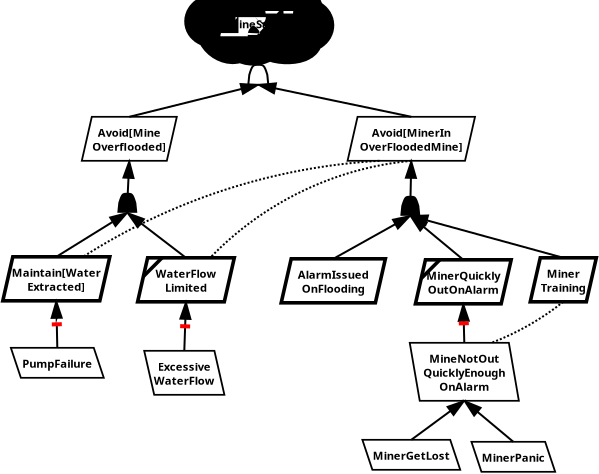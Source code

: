 <?xml version="1.0" encoding="UTF-8"?>
<dia:diagram xmlns:dia="http://www.lysator.liu.se/~alla/dia/"><dia:layer name="Background" visible="true"><dia:object type="KAOS - goal" version="0" id="O0"><dia:attribute name="obj_pos"><dia:point val="11.225,0.25"/></dia:attribute><dia:attribute name="obj_bb"><dia:rectangle val="11.134,0.16;16.79,2.39"/></dia:attribute><dia:attribute name="elem_corner"><dia:point val="11.225,0.25"/></dia:attribute><dia:attribute name="elem_width"><dia:real val="5.475"/></dia:attribute><dia:attribute name="elem_height"><dia:real val="2.05"/></dia:attribute><dia:attribute name="type"><dia:enum val="0"/></dia:attribute><dia:attribute name="text"><dia:composite type="text"><dia:attribute name="string"><dia:string>#MineSafety#</dia:string></dia:attribute><dia:attribute name="font"><dia:font family="sans" style="80" name="Courier"/></dia:attribute><dia:attribute name="height"><dia:real val="0.7"/></dia:attribute><dia:attribute name="pos"><dia:point val="13.962,1.595"/></dia:attribute><dia:attribute name="color"><dia:color val="#000000"/></dia:attribute><dia:attribute name="alignment"><dia:enum val="1"/></dia:attribute></dia:composite></dia:attribute><dia:attribute name="cpl_north"><dia:int val="3"/></dia:attribute><dia:attribute name="cpl_west"><dia:int val="0"/></dia:attribute><dia:attribute name="cpl_south"><dia:int val="3"/></dia:attribute><dia:attribute name="cpl_east"><dia:int val="0"/></dia:attribute></dia:object><dia:object type="KAOS - goal" version="0" id="O1"><dia:attribute name="obj_pos"><dia:point val="5.075,5.95"/></dia:attribute><dia:attribute name="obj_bb"><dia:rectangle val="4.985,5.86;9.915,8.24"/></dia:attribute><dia:attribute name="elem_corner"><dia:point val="5.075,5.95"/></dia:attribute><dia:attribute name="elem_width"><dia:real val="4.751"/></dia:attribute><dia:attribute name="elem_height"><dia:real val="2.2"/></dia:attribute><dia:attribute name="type"><dia:enum val="1"/></dia:attribute><dia:attribute name="text"><dia:composite type="text"><dia:attribute name="string"><dia:string>#Avoid[Mine
Overflooded]#</dia:string></dia:attribute><dia:attribute name="font"><dia:font family="sans" style="80" name="Courier"/></dia:attribute><dia:attribute name="height"><dia:real val="0.7"/></dia:attribute><dia:attribute name="pos"><dia:point val="7.45,7.02"/></dia:attribute><dia:attribute name="color"><dia:color val="#000000"/></dia:attribute><dia:attribute name="alignment"><dia:enum val="1"/></dia:attribute></dia:composite></dia:attribute><dia:attribute name="cpl_north"><dia:int val="3"/></dia:attribute><dia:attribute name="cpl_west"><dia:int val="0"/></dia:attribute><dia:attribute name="cpl_south"><dia:int val="3"/></dia:attribute><dia:attribute name="cpl_east"><dia:int val="0"/></dia:attribute></dia:object><dia:object type="KAOS - maor" version="0" id="O2"><dia:attribute name="obj_pos"><dia:point val="13.9,3.85"/></dia:attribute><dia:attribute name="obj_bb"><dia:rectangle val="13.35,2.234;14.45,4.4"/></dia:attribute><dia:attribute name="conn_endpoints"><dia:point val="13.9,3.85"/><dia:point val="13.962,2.3"/></dia:attribute><dia:attribute name="text"><dia:string>##</dia:string></dia:attribute><dia:attribute name="type"><dia:enum val="0"/></dia:attribute><dia:attribute name="text_pos"><dia:point val="13.931,3.075"/></dia:attribute><dia:connections><dia:connection handle="1" to="O0" connection="4"/></dia:connections></dia:object><dia:object type="KAOS - goal" version="0" id="O3"><dia:attribute name="obj_pos"><dia:point val="18.363,5.95"/></dia:attribute><dia:attribute name="obj_bb"><dia:rectangle val="18.273,5.86;24.827,8.24"/></dia:attribute><dia:attribute name="elem_corner"><dia:point val="18.363,5.95"/></dia:attribute><dia:attribute name="elem_width"><dia:real val="6.373"/></dia:attribute><dia:attribute name="elem_height"><dia:real val="2.2"/></dia:attribute><dia:attribute name="type"><dia:enum val="1"/></dia:attribute><dia:attribute name="text"><dia:composite type="text"><dia:attribute name="string"><dia:string>#Avoid[MinerIn
OverFloodedMine]#</dia:string></dia:attribute><dia:attribute name="font"><dia:font family="sans" style="80" name="Courier"/></dia:attribute><dia:attribute name="height"><dia:real val="0.7"/></dia:attribute><dia:attribute name="pos"><dia:point val="21.55,7.02"/></dia:attribute><dia:attribute name="color"><dia:color val="#000000"/></dia:attribute><dia:attribute name="alignment"><dia:enum val="1"/></dia:attribute></dia:composite></dia:attribute><dia:attribute name="cpl_north"><dia:int val="3"/></dia:attribute><dia:attribute name="cpl_west"><dia:int val="0"/></dia:attribute><dia:attribute name="cpl_south"><dia:int val="3"/></dia:attribute><dia:attribute name="cpl_east"><dia:int val="0"/></dia:attribute></dia:object><dia:object type="KAOS - mbr" version="0" id="O4"><dia:attribute name="obj_pos"><dia:point val="7.45,5.95"/></dia:attribute><dia:attribute name="obj_bb"><dia:rectangle val="7.389,3.95;14.045,6.15"/></dia:attribute><dia:attribute name="conn_endpoints"><dia:point val="7.45,5.95"/><dia:point val="13.9,4.35"/></dia:attribute><dia:attribute name="type"><dia:enum val="0"/></dia:attribute><dia:attribute name="pm"><dia:point val="10.675,5.15"/></dia:attribute><dia:connections><dia:connection handle="0" to="O1" connection="1"/><dia:connection handle="1" to="O2" connection="0"/></dia:connections></dia:object><dia:object type="KAOS - mbr" version="0" id="O5"><dia:attribute name="obj_pos"><dia:point val="21.55,5.95"/></dia:attribute><dia:attribute name="obj_bb"><dia:rectangle val="13.769,3.948;21.609,6.15"/></dia:attribute><dia:attribute name="conn_endpoints"><dia:point val="21.55,5.95"/><dia:point val="13.9,4.35"/></dia:attribute><dia:attribute name="type"><dia:enum val="0"/></dia:attribute><dia:attribute name="pm"><dia:point val="17.725,5.15"/></dia:attribute><dia:connections><dia:connection handle="0" to="O3" connection="1"/><dia:connection handle="1" to="O2" connection="0"/></dia:connections></dia:object><dia:object type="KAOS - goal" version="0" id="O6"><dia:attribute name="obj_pos"><dia:point val="1.125,12.95"/></dia:attribute><dia:attribute name="obj_bb"><dia:rectangle val="1.035,12.86;6.565,15.24"/></dia:attribute><dia:attribute name="elem_corner"><dia:point val="1.125,12.95"/></dia:attribute><dia:attribute name="elem_width"><dia:real val="5.35"/></dia:attribute><dia:attribute name="elem_height"><dia:real val="2.2"/></dia:attribute><dia:attribute name="type"><dia:enum val="2"/></dia:attribute><dia:attribute name="text"><dia:composite type="text"><dia:attribute name="string"><dia:string>#Maintain[Water
Extracted]#</dia:string></dia:attribute><dia:attribute name="font"><dia:font family="sans" style="80" name="Courier"/></dia:attribute><dia:attribute name="height"><dia:real val="0.7"/></dia:attribute><dia:attribute name="pos"><dia:point val="3.8,14.02"/></dia:attribute><dia:attribute name="color"><dia:color val="#000000"/></dia:attribute><dia:attribute name="alignment"><dia:enum val="1"/></dia:attribute></dia:composite></dia:attribute><dia:attribute name="cpl_north"><dia:int val="3"/></dia:attribute><dia:attribute name="cpl_west"><dia:int val="0"/></dia:attribute><dia:attribute name="cpl_south"><dia:int val="3"/></dia:attribute><dia:attribute name="cpl_east"><dia:int val="0"/></dia:attribute></dia:object><dia:object type="KAOS - maor" version="0" id="O7"><dia:attribute name="obj_pos"><dia:point val="7.35,10.25"/></dia:attribute><dia:attribute name="obj_bb"><dia:rectangle val="6.8,8.081;7.9,10.8"/></dia:attribute><dia:attribute name="conn_endpoints"><dia:point val="7.35,10.25"/><dia:point val="7.45,8.15"/></dia:attribute><dia:attribute name="text"><dia:string>##</dia:string></dia:attribute><dia:attribute name="type"><dia:enum val="1"/></dia:attribute><dia:attribute name="text_pos"><dia:point val="7.4,9.2"/></dia:attribute><dia:connections><dia:connection handle="1" to="O1" connection="4"/></dia:connections></dia:object><dia:object type="KAOS - maor" version="0" id="O8"><dia:attribute name="obj_pos"><dia:point val="21.5,10.4"/></dia:attribute><dia:attribute name="obj_bb"><dia:rectangle val="20.95,8.091;22.05,10.95"/></dia:attribute><dia:attribute name="conn_endpoints"><dia:point val="21.5,10.4"/><dia:point val="21.55,8.15"/></dia:attribute><dia:attribute name="text"><dia:string>##</dia:string></dia:attribute><dia:attribute name="type"><dia:enum val="1"/></dia:attribute><dia:attribute name="text_pos"><dia:point val="21.525,9.275"/></dia:attribute><dia:connections><dia:connection handle="1" to="O3" connection="4"/></dia:connections></dia:object><dia:object type="KAOS - goal" version="0" id="O9"><dia:attribute name="obj_pos"><dia:point val="15.045,13.05"/></dia:attribute><dia:attribute name="obj_bb"><dia:rectangle val="14.955,12.96;20.345,15.34"/></dia:attribute><dia:attribute name="elem_corner"><dia:point val="15.045,13.05"/></dia:attribute><dia:attribute name="elem_width"><dia:real val="5.209"/></dia:attribute><dia:attribute name="elem_height"><dia:real val="2.2"/></dia:attribute><dia:attribute name="type"><dia:enum val="2"/></dia:attribute><dia:attribute name="text"><dia:composite type="text"><dia:attribute name="string"><dia:string>#AlarmIssued
OnFlooding#</dia:string></dia:attribute><dia:attribute name="font"><dia:font family="sans" style="80" name="Courier"/></dia:attribute><dia:attribute name="height"><dia:real val="0.7"/></dia:attribute><dia:attribute name="pos"><dia:point val="17.65,14.12"/></dia:attribute><dia:attribute name="color"><dia:color val="#000000"/></dia:attribute><dia:attribute name="alignment"><dia:enum val="1"/></dia:attribute></dia:composite></dia:attribute><dia:attribute name="cpl_north"><dia:int val="3"/></dia:attribute><dia:attribute name="cpl_west"><dia:int val="0"/></dia:attribute><dia:attribute name="cpl_south"><dia:int val="3"/></dia:attribute><dia:attribute name="cpl_east"><dia:int val="0"/></dia:attribute></dia:object><dia:object type="KAOS - goal" version="0" id="O10"><dia:attribute name="obj_pos"><dia:point val="21.757,13.1"/></dia:attribute><dia:attribute name="obj_bb"><dia:rectangle val="21.667,13.01;26.633,15.39"/></dia:attribute><dia:attribute name="elem_corner"><dia:point val="21.757,13.1"/></dia:attribute><dia:attribute name="elem_width"><dia:real val="4.786"/></dia:attribute><dia:attribute name="elem_height"><dia:real val="2.2"/></dia:attribute><dia:attribute name="type"><dia:enum val="3"/></dia:attribute><dia:attribute name="text"><dia:composite type="text"><dia:attribute name="string"><dia:string>#MinerQuickly
OutOnAlarm#</dia:string></dia:attribute><dia:attribute name="font"><dia:font family="sans" style="80" name="Courier"/></dia:attribute><dia:attribute name="height"><dia:real val="0.7"/></dia:attribute><dia:attribute name="pos"><dia:point val="24.15,14.17"/></dia:attribute><dia:attribute name="color"><dia:color val="#000000"/></dia:attribute><dia:attribute name="alignment"><dia:enum val="1"/></dia:attribute></dia:composite></dia:attribute><dia:attribute name="cpl_north"><dia:int val="3"/></dia:attribute><dia:attribute name="cpl_west"><dia:int val="0"/></dia:attribute><dia:attribute name="cpl_south"><dia:int val="3"/></dia:attribute><dia:attribute name="cpl_east"><dia:int val="0"/></dia:attribute></dia:object><dia:object type="KAOS - goal" version="0" id="O11"><dia:attribute name="obj_pos"><dia:point val="27.498,13"/></dia:attribute><dia:attribute name="obj_bb"><dia:rectangle val="27.408,12.91;30.892,15.29"/></dia:attribute><dia:attribute name="elem_corner"><dia:point val="27.498,13"/></dia:attribute><dia:attribute name="elem_width"><dia:real val="3.304"/></dia:attribute><dia:attribute name="elem_height"><dia:real val="2.2"/></dia:attribute><dia:attribute name="type"><dia:enum val="2"/></dia:attribute><dia:attribute name="text"><dia:composite type="text"><dia:attribute name="string"><dia:string>#Miner
Training#</dia:string></dia:attribute><dia:attribute name="font"><dia:font family="sans" style="80" name="Courier"/></dia:attribute><dia:attribute name="height"><dia:real val="0.7"/></dia:attribute><dia:attribute name="pos"><dia:point val="29.15,14.07"/></dia:attribute><dia:attribute name="color"><dia:color val="#000000"/></dia:attribute><dia:attribute name="alignment"><dia:enum val="1"/></dia:attribute></dia:composite></dia:attribute><dia:attribute name="cpl_north"><dia:int val="3"/></dia:attribute><dia:attribute name="cpl_west"><dia:int val="0"/></dia:attribute><dia:attribute name="cpl_south"><dia:int val="3"/></dia:attribute><dia:attribute name="cpl_east"><dia:int val="0"/></dia:attribute></dia:object><dia:object type="KAOS - mbr" version="0" id="O12"><dia:attribute name="obj_pos"><dia:point val="17.65,13.05"/></dia:attribute><dia:attribute name="obj_bb"><dia:rectangle val="17.582,10.526;21.739,13.118"/></dia:attribute><dia:attribute name="conn_endpoints"><dia:point val="17.65,13.05"/><dia:point val="21.5,10.9"/></dia:attribute><dia:attribute name="type"><dia:enum val="0"/></dia:attribute><dia:attribute name="pm"><dia:point val="19.575,11.975"/></dia:attribute><dia:connections><dia:connection handle="0" to="O9" connection="1"/><dia:connection handle="1" to="O8" connection="0"/></dia:connections></dia:object><dia:object type="KAOS - mbr" version="0" id="O13"><dia:attribute name="obj_pos"><dia:point val="24.15,13.1"/></dia:attribute><dia:attribute name="obj_bb"><dia:rectangle val="21.206,10.56;24.22,13.17"/></dia:attribute><dia:attribute name="conn_endpoints"><dia:point val="24.15,13.1"/><dia:point val="21.5,10.9"/></dia:attribute><dia:attribute name="type"><dia:enum val="0"/></dia:attribute><dia:attribute name="pm"><dia:point val="22.825,12"/></dia:attribute><dia:connections><dia:connection handle="0" to="O10" connection="1"/><dia:connection handle="1" to="O8" connection="0"/></dia:connections></dia:object><dia:object type="KAOS - mbr" version="0" id="O14"><dia:attribute name="obj_pos"><dia:point val="29.15,13"/></dia:attribute><dia:attribute name="obj_bb"><dia:rectangle val="21.346,10.501;29.212,13.062"/></dia:attribute><dia:attribute name="conn_endpoints"><dia:point val="29.15,13"/><dia:point val="21.5,10.9"/></dia:attribute><dia:attribute name="type"><dia:enum val="0"/></dia:attribute><dia:attribute name="pm"><dia:point val="25.325,11.95"/></dia:attribute><dia:connections><dia:connection handle="0" to="O11" connection="1"/><dia:connection handle="1" to="O8" connection="0"/></dia:connections></dia:object><dia:object type="KAOS - goal" version="0" id="O15"><dia:attribute name="obj_pos"><dia:point val="7.866,13"/></dia:attribute><dia:attribute name="obj_bb"><dia:rectangle val="7.776,12.91;12.79,15.29"/></dia:attribute><dia:attribute name="elem_corner"><dia:point val="7.866,13"/></dia:attribute><dia:attribute name="elem_width"><dia:real val="4.834"/></dia:attribute><dia:attribute name="elem_height"><dia:real val="2.2"/></dia:attribute><dia:attribute name="type"><dia:enum val="3"/></dia:attribute><dia:attribute name="text"><dia:composite type="text"><dia:attribute name="string"><dia:string>#WaterFlow
Limited#</dia:string></dia:attribute><dia:attribute name="font"><dia:font family="sans" style="80" name="Courier"/></dia:attribute><dia:attribute name="height"><dia:real val="0.7"/></dia:attribute><dia:attribute name="pos"><dia:point val="10.283,14.07"/></dia:attribute><dia:attribute name="color"><dia:color val="#000000"/></dia:attribute><dia:attribute name="alignment"><dia:enum val="1"/></dia:attribute></dia:composite></dia:attribute><dia:attribute name="cpl_north"><dia:int val="3"/></dia:attribute><dia:attribute name="cpl_west"><dia:int val="0"/></dia:attribute><dia:attribute name="cpl_south"><dia:int val="3"/></dia:attribute><dia:attribute name="cpl_east"><dia:int val="0"/></dia:attribute></dia:object><dia:object type="Standard - Arc" version="0" id="O16"><dia:attribute name="obj_pos"><dia:point val="19.957,8.15"/></dia:attribute><dia:attribute name="obj_bb"><dia:rectangle val="5.075,8.087;20.02,13.013"/></dia:attribute><dia:attribute name="conn_endpoints"><dia:point val="19.957,8.15"/><dia:point val="5.138,12.95"/></dia:attribute><dia:attribute name="curve_distance"><dia:real val="1"/></dia:attribute><dia:attribute name="line_style"><dia:enum val="4"/></dia:attribute><dia:connections><dia:connection handle="0" to="O3" connection="3"/><dia:connection handle="1" to="O6" connection="0"/></dia:connections></dia:object><dia:object type="Standard - Arc" version="0" id="O17"><dia:attribute name="obj_pos"><dia:point val="21.55,8.15"/></dia:attribute><dia:attribute name="obj_bb"><dia:rectangle val="11.425,8.083;21.617,13.067"/></dia:attribute><dia:attribute name="conn_endpoints"><dia:point val="21.55,8.15"/><dia:point val="11.492,13"/></dia:attribute><dia:attribute name="curve_distance"><dia:real val="1"/></dia:attribute><dia:attribute name="line_style"><dia:enum val="4"/></dia:attribute><dia:connections><dia:connection handle="0" to="O3" connection="4"/><dia:connection handle="1" to="O15" connection="0"/></dia:connections></dia:object><dia:object type="KAOS - mbr" version="0" id="O18"><dia:attribute name="obj_pos"><dia:point val="3.8,12.95"/></dia:attribute><dia:attribute name="obj_bb"><dia:rectangle val="3.731,10.384;7.603,13.019"/></dia:attribute><dia:attribute name="conn_endpoints"><dia:point val="3.8,12.95"/><dia:point val="7.35,10.75"/></dia:attribute><dia:attribute name="type"><dia:enum val="0"/></dia:attribute><dia:attribute name="pm"><dia:point val="5.575,11.85"/></dia:attribute><dia:connections><dia:connection handle="0" to="O6" connection="1"/><dia:connection handle="1" to="O7" connection="0"/></dia:connections></dia:object><dia:object type="KAOS - mbr" version="0" id="O19"><dia:attribute name="obj_pos"><dia:point val="10.283,13"/></dia:attribute><dia:attribute name="obj_bb"><dia:rectangle val="7.067,10.402;10.353,13.07"/></dia:attribute><dia:attribute name="conn_endpoints"><dia:point val="10.283,13"/><dia:point val="7.35,10.75"/></dia:attribute><dia:attribute name="type"><dia:enum val="0"/></dia:attribute><dia:attribute name="pm"><dia:point val="8.817,11.875"/></dia:attribute><dia:connections><dia:connection handle="0" to="O15" connection="1"/><dia:connection handle="1" to="O7" connection="0"/></dia:connections></dia:object><dia:object type="KAOS - goal" version="0" id="O20"><dia:attribute name="obj_pos"><dia:point val="1.528,17.5"/></dia:attribute><dia:attribute name="obj_bb"><dia:rectangle val="1.438,17.41;6.262,19.09"/></dia:attribute><dia:attribute name="elem_corner"><dia:point val="1.528,17.5"/></dia:attribute><dia:attribute name="elem_width"><dia:real val="4.645"/></dia:attribute><dia:attribute name="elem_height"><dia:real val="1.5"/></dia:attribute><dia:attribute name="type"><dia:enum val="4"/></dia:attribute><dia:attribute name="text"><dia:composite type="text"><dia:attribute name="string"><dia:string>#PumpFailure#</dia:string></dia:attribute><dia:attribute name="font"><dia:font family="sans" style="80" name="Courier"/></dia:attribute><dia:attribute name="height"><dia:real val="0.7"/></dia:attribute><dia:attribute name="pos"><dia:point val="3.85,18.57"/></dia:attribute><dia:attribute name="color"><dia:color val="#000000"/></dia:attribute><dia:attribute name="alignment"><dia:enum val="1"/></dia:attribute></dia:composite></dia:attribute><dia:attribute name="cpl_north"><dia:int val="3"/></dia:attribute><dia:attribute name="cpl_west"><dia:int val="0"/></dia:attribute><dia:attribute name="cpl_south"><dia:int val="3"/></dia:attribute><dia:attribute name="cpl_east"><dia:int val="0"/></dia:attribute></dia:object><dia:object type="KAOS - goal" version="0" id="O21"><dia:attribute name="obj_pos"><dia:point val="8.195,17.65"/></dia:attribute><dia:attribute name="obj_bb"><dia:rectangle val="8.105,17.56;12.295,19.94"/></dia:attribute><dia:attribute name="elem_corner"><dia:point val="8.195,17.65"/></dia:attribute><dia:attribute name="elem_width"><dia:real val="4.01"/></dia:attribute><dia:attribute name="elem_height"><dia:real val="2.2"/></dia:attribute><dia:attribute name="type"><dia:enum val="4"/></dia:attribute><dia:attribute name="text"><dia:composite type="text"><dia:attribute name="string"><dia:string>#Excessive
WaterFlow#</dia:string></dia:attribute><dia:attribute name="font"><dia:font family="sans" style="80" name="Courier"/></dia:attribute><dia:attribute name="height"><dia:real val="0.7"/></dia:attribute><dia:attribute name="pos"><dia:point val="10.2,18.72"/></dia:attribute><dia:attribute name="color"><dia:color val="#000000"/></dia:attribute><dia:attribute name="alignment"><dia:enum val="1"/></dia:attribute></dia:composite></dia:attribute><dia:attribute name="cpl_north"><dia:int val="3"/></dia:attribute><dia:attribute name="cpl_west"><dia:int val="0"/></dia:attribute><dia:attribute name="cpl_south"><dia:int val="3"/></dia:attribute><dia:attribute name="cpl_east"><dia:int val="0"/></dia:attribute></dia:object><dia:object type="KAOS - mbr" version="0" id="O22"><dia:attribute name="obj_pos"><dia:point val="3.85,17.5"/></dia:attribute><dia:attribute name="obj_bb"><dia:rectangle val="2.825,15.091;4.825,17.551"/></dia:attribute><dia:attribute name="conn_endpoints"><dia:point val="3.85,17.5"/><dia:point val="3.8,15.15"/></dia:attribute><dia:attribute name="type"><dia:enum val="1"/></dia:attribute><dia:attribute name="pm"><dia:point val="3.825,16.325"/></dia:attribute><dia:connections><dia:connection handle="0" to="O20" connection="1"/><dia:connection handle="1" to="O6" connection="4"/></dia:connections></dia:object><dia:object type="KAOS - mbr" version="0" id="O23"><dia:attribute name="obj_pos"><dia:point val="10.2,17.65"/></dia:attribute><dia:attribute name="obj_bb"><dia:rectangle val="9.242,15.136;11.242,17.702"/></dia:attribute><dia:attribute name="conn_endpoints"><dia:point val="10.2,17.65"/><dia:point val="10.283,15.2"/></dia:attribute><dia:attribute name="type"><dia:enum val="1"/></dia:attribute><dia:attribute name="pm"><dia:point val="10.242,16.425"/></dia:attribute><dia:connections><dia:connection handle="0" to="O21" connection="1"/><dia:connection handle="1" to="O15" connection="4"/></dia:connections></dia:object><dia:object type="KAOS - goal" version="0" id="O24"><dia:attribute name="obj_pos"><dia:point val="21.472,17.25"/></dia:attribute><dia:attribute name="obj_bb"><dia:rectangle val="21.382,17.16;27.018,20.24"/></dia:attribute><dia:attribute name="elem_corner"><dia:point val="21.472,17.25"/></dia:attribute><dia:attribute name="elem_width"><dia:real val="5.456"/></dia:attribute><dia:attribute name="elem_height"><dia:real val="2.9"/></dia:attribute><dia:attribute name="type"><dia:enum val="4"/></dia:attribute><dia:attribute name="text"><dia:composite type="text"><dia:attribute name="string"><dia:string>#MineNotOut
QuicklyEnough
OnAlarm#</dia:string></dia:attribute><dia:attribute name="font"><dia:font family="sans" style="80" name="Courier"/></dia:attribute><dia:attribute name="height"><dia:real val="0.7"/></dia:attribute><dia:attribute name="pos"><dia:point val="24.2,18.32"/></dia:attribute><dia:attribute name="color"><dia:color val="#000000"/></dia:attribute><dia:attribute name="alignment"><dia:enum val="1"/></dia:attribute></dia:composite></dia:attribute><dia:attribute name="cpl_north"><dia:int val="3"/></dia:attribute><dia:attribute name="cpl_west"><dia:int val="0"/></dia:attribute><dia:attribute name="cpl_south"><dia:int val="3"/></dia:attribute><dia:attribute name="cpl_east"><dia:int val="0"/></dia:attribute></dia:object><dia:object type="KAOS - mbr" version="0" id="O25"><dia:attribute name="obj_pos"><dia:point val="24.2,17.25"/></dia:attribute><dia:attribute name="obj_bb"><dia:rectangle val="23.175,15.24;25.175,17.301"/></dia:attribute><dia:attribute name="conn_endpoints"><dia:point val="24.2,17.25"/><dia:point val="24.15,15.3"/></dia:attribute><dia:attribute name="type"><dia:enum val="1"/></dia:attribute><dia:attribute name="pm"><dia:point val="24.175,16.275"/></dia:attribute><dia:connections><dia:connection handle="0" to="O24" connection="1"/><dia:connection handle="1" to="O10" connection="4"/></dia:connections></dia:object><dia:object type="KAOS - goal" version="0" id="O26"><dia:attribute name="obj_pos"><dia:point val="19.104,22.1"/></dia:attribute><dia:attribute name="obj_bb"><dia:rectangle val="19.014,22.01;24.086,23.69"/></dia:attribute><dia:attribute name="elem_corner"><dia:point val="19.104,22.1"/></dia:attribute><dia:attribute name="elem_width"><dia:real val="4.892"/></dia:attribute><dia:attribute name="elem_height"><dia:real val="1.5"/></dia:attribute><dia:attribute name="type"><dia:enum val="4"/></dia:attribute><dia:attribute name="text"><dia:composite type="text"><dia:attribute name="string"><dia:string>#MinerGetLost#</dia:string></dia:attribute><dia:attribute name="font"><dia:font family="sans" style="80" name="Courier"/></dia:attribute><dia:attribute name="height"><dia:real val="0.7"/></dia:attribute><dia:attribute name="pos"><dia:point val="21.55,23.17"/></dia:attribute><dia:attribute name="color"><dia:color val="#000000"/></dia:attribute><dia:attribute name="alignment"><dia:enum val="1"/></dia:attribute></dia:composite></dia:attribute><dia:attribute name="cpl_north"><dia:int val="3"/></dia:attribute><dia:attribute name="cpl_west"><dia:int val="0"/></dia:attribute><dia:attribute name="cpl_south"><dia:int val="3"/></dia:attribute><dia:attribute name="cpl_east"><dia:int val="0"/></dia:attribute></dia:object><dia:object type="KAOS - goal" version="0" id="O27"><dia:attribute name="obj_pos"><dia:point val="24.557,22.2"/></dia:attribute><dia:attribute name="obj_bb"><dia:rectangle val="24.467,22.11;28.833,23.79"/></dia:attribute><dia:attribute name="elem_corner"><dia:point val="24.557,22.2"/></dia:attribute><dia:attribute name="elem_width"><dia:real val="4.186"/></dia:attribute><dia:attribute name="elem_height"><dia:real val="1.5"/></dia:attribute><dia:attribute name="type"><dia:enum val="4"/></dia:attribute><dia:attribute name="text"><dia:composite type="text"><dia:attribute name="string"><dia:string>#MinerPanic#</dia:string></dia:attribute><dia:attribute name="font"><dia:font family="sans" style="80" name="Courier"/></dia:attribute><dia:attribute name="height"><dia:real val="0.7"/></dia:attribute><dia:attribute name="pos"><dia:point val="26.65,23.27"/></dia:attribute><dia:attribute name="color"><dia:color val="#000000"/></dia:attribute><dia:attribute name="alignment"><dia:enum val="1"/></dia:attribute></dia:composite></dia:attribute><dia:attribute name="cpl_north"><dia:int val="3"/></dia:attribute><dia:attribute name="cpl_west"><dia:int val="0"/></dia:attribute><dia:attribute name="cpl_south"><dia:int val="3"/></dia:attribute><dia:attribute name="cpl_east"><dia:int val="0"/></dia:attribute></dia:object><dia:object type="KAOS - mbr" version="0" id="O28"><dia:attribute name="obj_pos"><dia:point val="21.55,22.1"/></dia:attribute><dia:attribute name="obj_bb"><dia:rectangle val="21.48,19.798;24.477,22.17"/></dia:attribute><dia:attribute name="conn_endpoints"><dia:point val="21.55,22.1"/><dia:point val="24.2,20.15"/></dia:attribute><dia:attribute name="type"><dia:enum val="0"/></dia:attribute><dia:attribute name="pm"><dia:point val="22.875,21.125"/></dia:attribute><dia:connections><dia:connection handle="0" to="O26" connection="1"/><dia:connection handle="1" to="O24" connection="4"/></dia:connections></dia:object><dia:object type="KAOS - mbr" version="0" id="O29"><dia:attribute name="obj_pos"><dia:point val="26.65,22.2"/></dia:attribute><dia:attribute name="obj_bb"><dia:rectangle val="23.905,19.811;26.72,22.27"/></dia:attribute><dia:attribute name="conn_endpoints"><dia:point val="26.65,22.2"/><dia:point val="24.2,20.15"/></dia:attribute><dia:attribute name="type"><dia:enum val="0"/></dia:attribute><dia:attribute name="pm"><dia:point val="25.425,21.175"/></dia:attribute><dia:connections><dia:connection handle="0" to="O27" connection="1"/><dia:connection handle="1" to="O24" connection="4"/></dia:connections></dia:object><dia:object type="Standard - Arc" version="0" id="O30"><dia:attribute name="obj_pos"><dia:point val="29.15,15.2"/></dia:attribute><dia:attribute name="obj_bb"><dia:rectangle val="25.496,15.132;29.218,17.318"/></dia:attribute><dia:attribute name="conn_endpoints"><dia:point val="29.15,15.2"/><dia:point val="25.564,17.25"/></dia:attribute><dia:attribute name="curve_distance"><dia:real val="-0.159"/></dia:attribute><dia:attribute name="line_style"><dia:enum val="4"/></dia:attribute><dia:connections><dia:connection handle="0" to="O11" connection="4"/><dia:connection handle="1" to="O24" connection="0"/></dia:connections></dia:object></dia:layer></dia:diagram>
